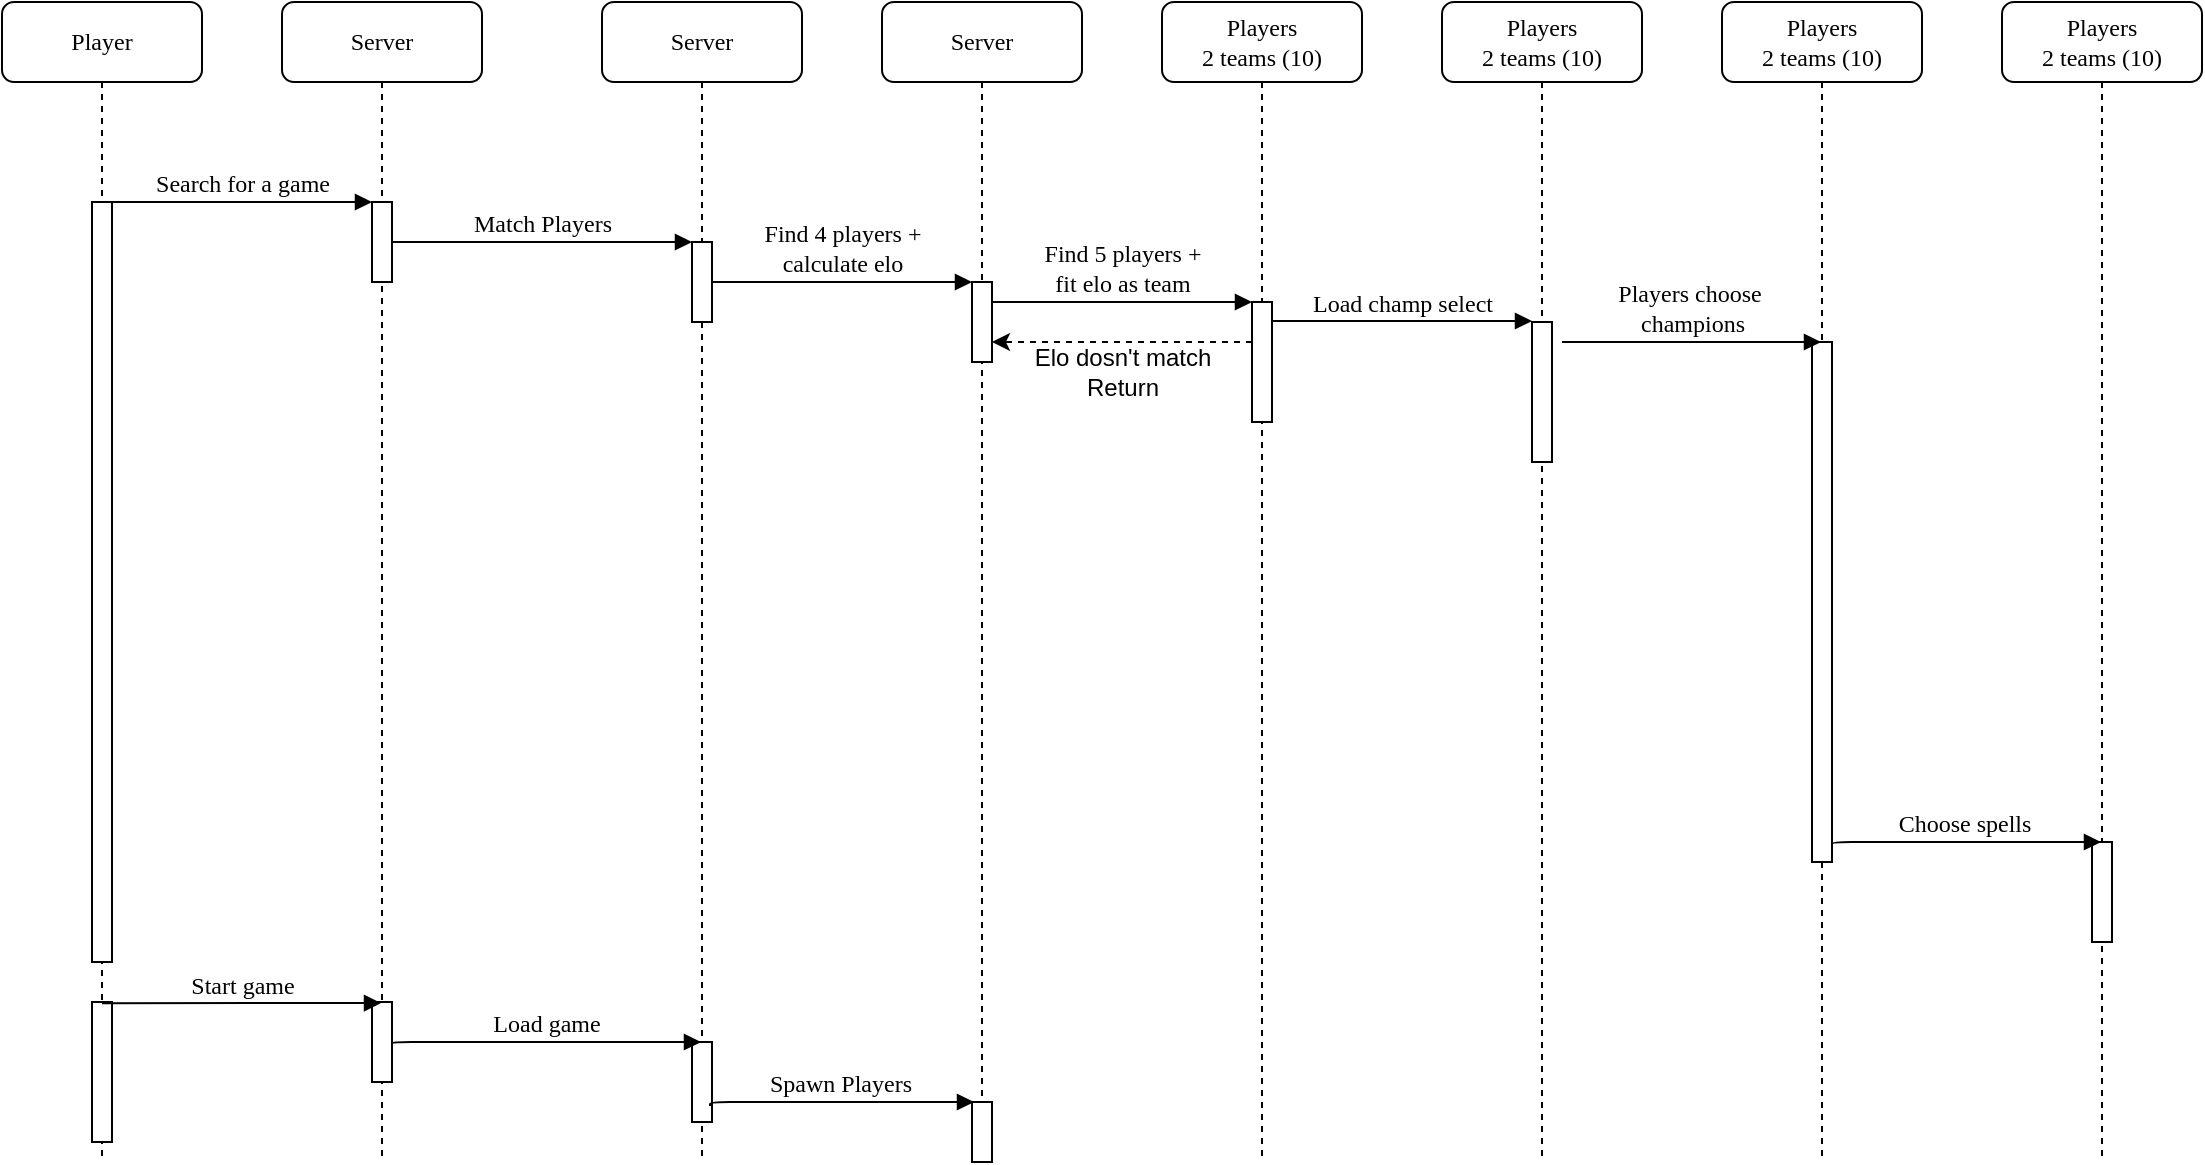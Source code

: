 <mxfile version="12.6.6" type="device"><diagram name="Page-1" id="13e1069c-82ec-6db2-03f1-153e76fe0fe0"><mxGraphModel dx="1422" dy="745" grid="1" gridSize="10" guides="1" tooltips="1" connect="1" arrows="1" fold="1" page="1" pageScale="1" pageWidth="1100" pageHeight="850" background="#ffffff" math="0" shadow="0"><root><mxCell id="0"/><mxCell id="1" parent="0"/><mxCell id="7baba1c4bc27f4b0-2" value="Server" style="shape=umlLifeline;perimeter=lifelinePerimeter;whiteSpace=wrap;html=1;container=1;collapsible=0;recursiveResize=0;outlineConnect=0;rounded=1;shadow=0;comic=0;labelBackgroundColor=none;strokeWidth=1;fontFamily=Verdana;fontSize=12;align=center;" parent="1" vertex="1"><mxGeometry x="240" y="80" width="100" height="580" as="geometry"/></mxCell><mxCell id="7baba1c4bc27f4b0-10" value="" style="html=1;points=[];perimeter=orthogonalPerimeter;rounded=0;shadow=0;comic=0;labelBackgroundColor=none;strokeWidth=1;fontFamily=Verdana;fontSize=12;align=center;" parent="7baba1c4bc27f4b0-2" vertex="1"><mxGeometry x="45" y="100" width="10" height="40" as="geometry"/></mxCell><mxCell id="K7c9l4CERO0g2oSEB0Xd-18" value="" style="html=1;points=[];perimeter=orthogonalPerimeter;rounded=0;shadow=0;comic=0;labelBackgroundColor=none;strokeWidth=1;fontFamily=Verdana;fontSize=12;align=center;" vertex="1" parent="7baba1c4bc27f4b0-2"><mxGeometry x="45" y="500" width="10" height="40" as="geometry"/></mxCell><mxCell id="7baba1c4bc27f4b0-3" value="Server" style="shape=umlLifeline;perimeter=lifelinePerimeter;whiteSpace=wrap;html=1;container=1;collapsible=0;recursiveResize=0;outlineConnect=0;rounded=1;shadow=0;comic=0;labelBackgroundColor=none;strokeWidth=1;fontFamily=Verdana;fontSize=12;align=center;" parent="1" vertex="1"><mxGeometry x="400" y="80" width="100" height="580" as="geometry"/></mxCell><mxCell id="7baba1c4bc27f4b0-13" value="" style="html=1;points=[];perimeter=orthogonalPerimeter;rounded=0;shadow=0;comic=0;labelBackgroundColor=none;strokeWidth=1;fontFamily=Verdana;fontSize=12;align=center;" parent="7baba1c4bc27f4b0-3" vertex="1"><mxGeometry x="45" y="120" width="10" height="40" as="geometry"/></mxCell><mxCell id="K7c9l4CERO0g2oSEB0Xd-19" value="" style="html=1;points=[];perimeter=orthogonalPerimeter;rounded=0;shadow=0;comic=0;labelBackgroundColor=none;strokeWidth=1;fontFamily=Verdana;fontSize=12;align=center;" vertex="1" parent="7baba1c4bc27f4b0-3"><mxGeometry x="45" y="520" width="10" height="40" as="geometry"/></mxCell><mxCell id="7baba1c4bc27f4b0-4" value="Server" style="shape=umlLifeline;perimeter=lifelinePerimeter;whiteSpace=wrap;html=1;container=1;collapsible=0;recursiveResize=0;outlineConnect=0;rounded=1;shadow=0;comic=0;labelBackgroundColor=none;strokeWidth=1;fontFamily=Verdana;fontSize=12;align=center;" parent="1" vertex="1"><mxGeometry x="540" y="80" width="100" height="580" as="geometry"/></mxCell><mxCell id="K7c9l4CERO0g2oSEB0Xd-21" value="" style="html=1;points=[];perimeter=orthogonalPerimeter;rounded=0;shadow=0;comic=0;labelBackgroundColor=none;strokeWidth=1;fontFamily=Verdana;fontSize=12;align=center;" vertex="1" parent="7baba1c4bc27f4b0-4"><mxGeometry x="45" y="550" width="10" height="30" as="geometry"/></mxCell><mxCell id="7baba1c4bc27f4b0-5" value="Players&lt;br&gt;2 teams (10)" style="shape=umlLifeline;perimeter=lifelinePerimeter;whiteSpace=wrap;html=1;container=1;collapsible=0;recursiveResize=0;outlineConnect=0;rounded=1;shadow=0;comic=0;labelBackgroundColor=none;strokeWidth=1;fontFamily=Verdana;fontSize=12;align=center;" parent="1" vertex="1"><mxGeometry x="680" y="80" width="100" height="580" as="geometry"/></mxCell><mxCell id="7baba1c4bc27f4b0-6" value="Players&lt;br&gt;2 teams (10)" style="shape=umlLifeline;perimeter=lifelinePerimeter;whiteSpace=wrap;html=1;container=1;collapsible=0;recursiveResize=0;outlineConnect=0;rounded=1;shadow=0;comic=0;labelBackgroundColor=none;strokeWidth=1;fontFamily=Verdana;fontSize=12;align=center;" parent="1" vertex="1"><mxGeometry x="820" y="80" width="100" height="580" as="geometry"/></mxCell><mxCell id="K7c9l4CERO0g2oSEB0Xd-5" value="" style="html=1;points=[];perimeter=orthogonalPerimeter;rounded=0;shadow=0;comic=0;labelBackgroundColor=none;strokeWidth=1;fontFamily=Verdana;fontSize=12;align=center;" vertex="1" parent="7baba1c4bc27f4b0-6"><mxGeometry x="45" y="160" width="10" height="70" as="geometry"/></mxCell><mxCell id="7baba1c4bc27f4b0-7" value="Players&lt;br&gt;2 teams (10)" style="shape=umlLifeline;perimeter=lifelinePerimeter;whiteSpace=wrap;html=1;container=1;collapsible=0;recursiveResize=0;outlineConnect=0;rounded=1;shadow=0;comic=0;labelBackgroundColor=none;strokeWidth=1;fontFamily=Verdana;fontSize=12;align=center;" parent="1" vertex="1"><mxGeometry x="960" y="80" width="100" height="580" as="geometry"/></mxCell><mxCell id="K7c9l4CERO0g2oSEB0Xd-7" value="" style="html=1;points=[];perimeter=orthogonalPerimeter;rounded=0;shadow=0;comic=0;labelBackgroundColor=none;strokeWidth=1;fontFamily=Verdana;fontSize=12;align=center;" vertex="1" parent="7baba1c4bc27f4b0-7"><mxGeometry x="45" y="170" width="10" height="260" as="geometry"/></mxCell><mxCell id="7baba1c4bc27f4b0-8" value="Player" style="shape=umlLifeline;perimeter=lifelinePerimeter;whiteSpace=wrap;html=1;container=1;collapsible=0;recursiveResize=0;outlineConnect=0;rounded=1;shadow=0;comic=0;labelBackgroundColor=none;strokeWidth=1;fontFamily=Verdana;fontSize=12;align=center;" parent="1" vertex="1"><mxGeometry x="100" y="80" width="100" height="580" as="geometry"/></mxCell><mxCell id="7baba1c4bc27f4b0-9" value="" style="html=1;points=[];perimeter=orthogonalPerimeter;rounded=0;shadow=0;comic=0;labelBackgroundColor=none;strokeWidth=1;fontFamily=Verdana;fontSize=12;align=center;" parent="7baba1c4bc27f4b0-8" vertex="1"><mxGeometry x="45" y="100" width="10" height="380" as="geometry"/></mxCell><mxCell id="K7c9l4CERO0g2oSEB0Xd-16" value="" style="html=1;points=[];perimeter=orthogonalPerimeter;rounded=0;shadow=0;comic=0;labelBackgroundColor=none;strokeWidth=1;fontFamily=Verdana;fontSize=12;align=center;" vertex="1" parent="7baba1c4bc27f4b0-8"><mxGeometry x="45" y="500" width="10" height="70" as="geometry"/></mxCell><mxCell id="7baba1c4bc27f4b0-16" value="" style="html=1;points=[];perimeter=orthogonalPerimeter;rounded=0;shadow=0;comic=0;labelBackgroundColor=none;strokeWidth=1;fontFamily=Verdana;fontSize=12;align=center;" parent="1" vertex="1"><mxGeometry x="585" y="220" width="10" height="40" as="geometry"/></mxCell><mxCell id="7baba1c4bc27f4b0-17" value="Find 4 players +&lt;br&gt;calculate elo" style="html=1;verticalAlign=bottom;endArrow=block;labelBackgroundColor=none;fontFamily=Verdana;fontSize=12;edgeStyle=elbowEdgeStyle;elbow=vertical;" parent="1" source="7baba1c4bc27f4b0-13" target="7baba1c4bc27f4b0-16" edge="1"><mxGeometry relative="1" as="geometry"><mxPoint x="510" y="220" as="sourcePoint"/><Array as="points"><mxPoint x="460" y="220"/></Array></mxGeometry></mxCell><mxCell id="K7c9l4CERO0g2oSEB0Xd-3" style="edgeStyle=orthogonalEdgeStyle;rounded=0;orthogonalLoop=1;jettySize=auto;html=1;dashed=1;" edge="1" parent="1" source="7baba1c4bc27f4b0-19" target="7baba1c4bc27f4b0-16"><mxGeometry relative="1" as="geometry"><Array as="points"><mxPoint x="630" y="250"/><mxPoint x="630" y="250"/></Array></mxGeometry></mxCell><mxCell id="7baba1c4bc27f4b0-19" value="" style="html=1;points=[];perimeter=orthogonalPerimeter;rounded=0;shadow=0;comic=0;labelBackgroundColor=none;strokeWidth=1;fontFamily=Verdana;fontSize=12;align=center;" parent="1" vertex="1"><mxGeometry x="725" y="230" width="10" height="60" as="geometry"/></mxCell><mxCell id="7baba1c4bc27f4b0-20" value="Find 5 players +&lt;br&gt;fit elo as team" style="html=1;verticalAlign=bottom;endArrow=block;entryX=0;entryY=0;labelBackgroundColor=none;fontFamily=Verdana;fontSize=12;edgeStyle=elbowEdgeStyle;elbow=vertical;" parent="1" source="7baba1c4bc27f4b0-16" target="7baba1c4bc27f4b0-19" edge="1"><mxGeometry relative="1" as="geometry"><mxPoint x="650" y="230" as="sourcePoint"/><Array as="points"><mxPoint x="680" y="230"/><mxPoint x="690" y="240"/><mxPoint x="670" y="250"/></Array></mxGeometry></mxCell><mxCell id="7baba1c4bc27f4b0-11" value="Search for a game" style="html=1;verticalAlign=bottom;endArrow=block;entryX=0;entryY=0;labelBackgroundColor=none;fontFamily=Verdana;fontSize=12;edgeStyle=elbowEdgeStyle;elbow=vertical;" parent="1" source="7baba1c4bc27f4b0-9" target="7baba1c4bc27f4b0-10" edge="1"><mxGeometry relative="1" as="geometry"><mxPoint x="220" y="190" as="sourcePoint"/></mxGeometry></mxCell><mxCell id="7baba1c4bc27f4b0-14" value="Match Players" style="html=1;verticalAlign=bottom;endArrow=block;entryX=0;entryY=0;labelBackgroundColor=none;fontFamily=Verdana;fontSize=12;edgeStyle=elbowEdgeStyle;elbow=vertical;" parent="1" source="7baba1c4bc27f4b0-10" target="7baba1c4bc27f4b0-13" edge="1"><mxGeometry relative="1" as="geometry"><mxPoint x="370" y="200" as="sourcePoint"/></mxGeometry></mxCell><mxCell id="K7c9l4CERO0g2oSEB0Xd-4" value="Elo dosn't match&lt;br&gt;Return" style="text;html=1;align=center;verticalAlign=middle;resizable=0;points=[];autosize=1;" vertex="1" parent="1"><mxGeometry x="610" y="250" width="100" height="30" as="geometry"/></mxCell><mxCell id="K7c9l4CERO0g2oSEB0Xd-6" value="Load champ select" style="html=1;verticalAlign=bottom;endArrow=block;entryX=0;entryY=0;labelBackgroundColor=none;fontFamily=Verdana;fontSize=12;edgeStyle=elbowEdgeStyle;elbow=vertical;" edge="1" parent="1"><mxGeometry relative="1" as="geometry"><mxPoint x="735" y="239.5" as="sourcePoint"/><mxPoint x="865" y="239.5" as="targetPoint"/><Array as="points"><mxPoint x="820" y="239.5"/><mxPoint x="830" y="249.5"/><mxPoint x="810" y="259.5"/></Array></mxGeometry></mxCell><mxCell id="K7c9l4CERO0g2oSEB0Xd-8" value="Players choose&amp;nbsp;&lt;br&gt;champions" style="html=1;verticalAlign=bottom;endArrow=block;labelBackgroundColor=none;fontFamily=Verdana;fontSize=12;edgeStyle=elbowEdgeStyle;elbow=vertical;" edge="1" parent="1" target="7baba1c4bc27f4b0-7"><mxGeometry relative="1" as="geometry"><mxPoint x="880" y="250" as="sourcePoint"/><mxPoint x="990" y="248" as="targetPoint"/><Array as="points"><mxPoint x="965" y="250"/><mxPoint x="975" y="260"/><mxPoint x="955" y="270"/></Array></mxGeometry></mxCell><mxCell id="K7c9l4CERO0g2oSEB0Xd-10" value="Players&lt;br&gt;2 teams (10)" style="shape=umlLifeline;perimeter=lifelinePerimeter;whiteSpace=wrap;html=1;container=1;collapsible=0;recursiveResize=0;outlineConnect=0;rounded=1;shadow=0;comic=0;labelBackgroundColor=none;strokeWidth=1;fontFamily=Verdana;fontSize=12;align=center;" vertex="1" parent="1"><mxGeometry x="1100" y="80" width="100" height="580" as="geometry"/></mxCell><mxCell id="K7c9l4CERO0g2oSEB0Xd-11" value="" style="html=1;points=[];perimeter=orthogonalPerimeter;rounded=0;shadow=0;comic=0;labelBackgroundColor=none;strokeWidth=1;fontFamily=Verdana;fontSize=12;align=center;" vertex="1" parent="K7c9l4CERO0g2oSEB0Xd-10"><mxGeometry x="45" y="420" width="10" height="50" as="geometry"/></mxCell><mxCell id="K7c9l4CERO0g2oSEB0Xd-12" value="Choose spells" style="html=1;verticalAlign=bottom;endArrow=block;labelBackgroundColor=none;fontFamily=Verdana;fontSize=12;edgeStyle=elbowEdgeStyle;elbow=vertical;exitX=1;exitY=0.969;exitDx=0;exitDy=0;exitPerimeter=0;" edge="1" parent="1" source="K7c9l4CERO0g2oSEB0Xd-7" target="K7c9l4CERO0g2oSEB0Xd-10"><mxGeometry relative="1" as="geometry"><mxPoint x="1030" y="500" as="sourcePoint"/><mxPoint x="1130" y="503" as="targetPoint"/><Array as="points"><mxPoint x="1095" y="500"/><mxPoint x="1105" y="510"/><mxPoint x="1085" y="520"/></Array></mxGeometry></mxCell><mxCell id="K7c9l4CERO0g2oSEB0Xd-17" value="Start game" style="html=1;verticalAlign=bottom;endArrow=block;labelBackgroundColor=none;fontFamily=Verdana;fontSize=12;edgeStyle=elbowEdgeStyle;elbow=vertical;" edge="1" parent="1" target="7baba1c4bc27f4b0-2"><mxGeometry relative="1" as="geometry"><mxPoint x="150" y="580.591" as="sourcePoint"/><mxPoint x="260" y="577" as="targetPoint"/></mxGeometry></mxCell><mxCell id="K7c9l4CERO0g2oSEB0Xd-20" value="Load game" style="html=1;verticalAlign=bottom;endArrow=block;labelBackgroundColor=none;fontFamily=Verdana;fontSize=12;edgeStyle=elbowEdgeStyle;elbow=vertical;exitX=1;exitY=0.525;exitDx=0;exitDy=0;exitPerimeter=0;" edge="1" parent="1" source="K7c9l4CERO0g2oSEB0Xd-18" target="7baba1c4bc27f4b0-3"><mxGeometry relative="1" as="geometry"><mxPoint x="310" y="600" as="sourcePoint"/><mxPoint x="420" y="591" as="targetPoint"/><Array as="points"><mxPoint x="390" y="600"/></Array></mxGeometry></mxCell><mxCell id="K7c9l4CERO0g2oSEB0Xd-22" value="Spawn Players" style="html=1;verticalAlign=bottom;endArrow=block;labelBackgroundColor=none;fontFamily=Verdana;fontSize=12;edgeStyle=elbowEdgeStyle;elbow=vertical;entryX=0.1;entryY=0;entryDx=0;entryDy=0;entryPerimeter=0;exitX=0.9;exitY=0.8;exitDx=0;exitDy=0;exitPerimeter=0;" edge="1" parent="1" source="K7c9l4CERO0g2oSEB0Xd-19" target="K7c9l4CERO0g2oSEB0Xd-21"><mxGeometry relative="1" as="geometry"><mxPoint x="470" y="630" as="sourcePoint"/><mxPoint x="580" y="630" as="targetPoint"/><Array as="points"><mxPoint x="545" y="630"/></Array></mxGeometry></mxCell></root></mxGraphModel></diagram></mxfile>